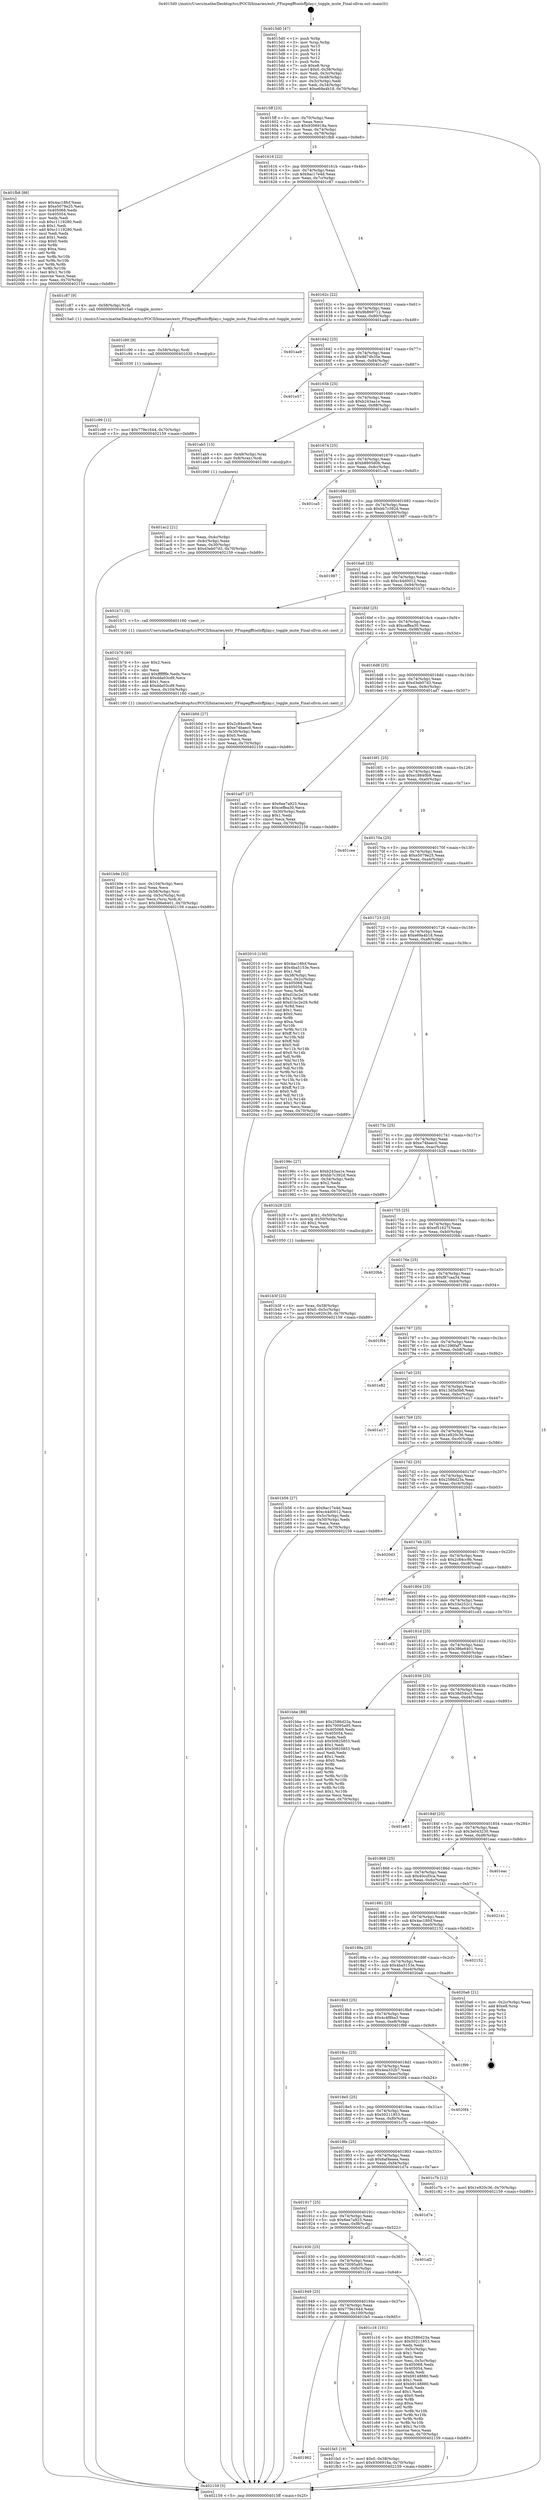 digraph "0x4015d0" {
  label = "0x4015d0 (/mnt/c/Users/mathe/Desktop/tcc/POCII/binaries/extr_FFmpegfftoolsffplay.c_toggle_mute_Final-ollvm.out::main(0))"
  labelloc = "t"
  node[shape=record]

  Entry [label="",width=0.3,height=0.3,shape=circle,fillcolor=black,style=filled]
  "0x4015ff" [label="{
     0x4015ff [23]\l
     | [instrs]\l
     &nbsp;&nbsp;0x4015ff \<+3\>: mov -0x70(%rbp),%eax\l
     &nbsp;&nbsp;0x401602 \<+2\>: mov %eax,%ecx\l
     &nbsp;&nbsp;0x401604 \<+6\>: sub $0x9306918a,%ecx\l
     &nbsp;&nbsp;0x40160a \<+3\>: mov %eax,-0x74(%rbp)\l
     &nbsp;&nbsp;0x40160d \<+3\>: mov %ecx,-0x78(%rbp)\l
     &nbsp;&nbsp;0x401610 \<+6\>: je 0000000000401fb8 \<main+0x9e8\>\l
  }"]
  "0x401fb8" [label="{
     0x401fb8 [88]\l
     | [instrs]\l
     &nbsp;&nbsp;0x401fb8 \<+5\>: mov $0x4ac18fcf,%eax\l
     &nbsp;&nbsp;0x401fbd \<+5\>: mov $0xe5079e25,%ecx\l
     &nbsp;&nbsp;0x401fc2 \<+7\>: mov 0x405068,%edx\l
     &nbsp;&nbsp;0x401fc9 \<+7\>: mov 0x405054,%esi\l
     &nbsp;&nbsp;0x401fd0 \<+2\>: mov %edx,%edi\l
     &nbsp;&nbsp;0x401fd2 \<+6\>: sub $0xc1119280,%edi\l
     &nbsp;&nbsp;0x401fd8 \<+3\>: sub $0x1,%edi\l
     &nbsp;&nbsp;0x401fdb \<+6\>: add $0xc1119280,%edi\l
     &nbsp;&nbsp;0x401fe1 \<+3\>: imul %edi,%edx\l
     &nbsp;&nbsp;0x401fe4 \<+3\>: and $0x1,%edx\l
     &nbsp;&nbsp;0x401fe7 \<+3\>: cmp $0x0,%edx\l
     &nbsp;&nbsp;0x401fea \<+4\>: sete %r8b\l
     &nbsp;&nbsp;0x401fee \<+3\>: cmp $0xa,%esi\l
     &nbsp;&nbsp;0x401ff1 \<+4\>: setl %r9b\l
     &nbsp;&nbsp;0x401ff5 \<+3\>: mov %r8b,%r10b\l
     &nbsp;&nbsp;0x401ff8 \<+3\>: and %r9b,%r10b\l
     &nbsp;&nbsp;0x401ffb \<+3\>: xor %r9b,%r8b\l
     &nbsp;&nbsp;0x401ffe \<+3\>: or %r8b,%r10b\l
     &nbsp;&nbsp;0x402001 \<+4\>: test $0x1,%r10b\l
     &nbsp;&nbsp;0x402005 \<+3\>: cmovne %ecx,%eax\l
     &nbsp;&nbsp;0x402008 \<+3\>: mov %eax,-0x70(%rbp)\l
     &nbsp;&nbsp;0x40200b \<+5\>: jmp 0000000000402159 \<main+0xb89\>\l
  }"]
  "0x401616" [label="{
     0x401616 [22]\l
     | [instrs]\l
     &nbsp;&nbsp;0x401616 \<+5\>: jmp 000000000040161b \<main+0x4b\>\l
     &nbsp;&nbsp;0x40161b \<+3\>: mov -0x74(%rbp),%eax\l
     &nbsp;&nbsp;0x40161e \<+5\>: sub $0x9ac17e4d,%eax\l
     &nbsp;&nbsp;0x401623 \<+3\>: mov %eax,-0x7c(%rbp)\l
     &nbsp;&nbsp;0x401626 \<+6\>: je 0000000000401c87 \<main+0x6b7\>\l
  }"]
  Exit [label="",width=0.3,height=0.3,shape=circle,fillcolor=black,style=filled,peripheries=2]
  "0x401c87" [label="{
     0x401c87 [9]\l
     | [instrs]\l
     &nbsp;&nbsp;0x401c87 \<+4\>: mov -0x58(%rbp),%rdi\l
     &nbsp;&nbsp;0x401c8b \<+5\>: call 00000000004015a0 \<toggle_mute\>\l
     | [calls]\l
     &nbsp;&nbsp;0x4015a0 \{1\} (/mnt/c/Users/mathe/Desktop/tcc/POCII/binaries/extr_FFmpegfftoolsffplay.c_toggle_mute_Final-ollvm.out::toggle_mute)\l
  }"]
  "0x40162c" [label="{
     0x40162c [22]\l
     | [instrs]\l
     &nbsp;&nbsp;0x40162c \<+5\>: jmp 0000000000401631 \<main+0x61\>\l
     &nbsp;&nbsp;0x401631 \<+3\>: mov -0x74(%rbp),%eax\l
     &nbsp;&nbsp;0x401634 \<+5\>: sub $0x9b869712,%eax\l
     &nbsp;&nbsp;0x401639 \<+3\>: mov %eax,-0x80(%rbp)\l
     &nbsp;&nbsp;0x40163c \<+6\>: je 0000000000401aa9 \<main+0x4d9\>\l
  }"]
  "0x401962" [label="{
     0x401962\l
  }", style=dashed]
  "0x401aa9" [label="{
     0x401aa9\l
  }", style=dashed]
  "0x401642" [label="{
     0x401642 [25]\l
     | [instrs]\l
     &nbsp;&nbsp;0x401642 \<+5\>: jmp 0000000000401647 \<main+0x77\>\l
     &nbsp;&nbsp;0x401647 \<+3\>: mov -0x74(%rbp),%eax\l
     &nbsp;&nbsp;0x40164a \<+5\>: sub $0x9d74b35e,%eax\l
     &nbsp;&nbsp;0x40164f \<+6\>: mov %eax,-0x84(%rbp)\l
     &nbsp;&nbsp;0x401655 \<+6\>: je 0000000000401e57 \<main+0x887\>\l
  }"]
  "0x401fa5" [label="{
     0x401fa5 [19]\l
     | [instrs]\l
     &nbsp;&nbsp;0x401fa5 \<+7\>: movl $0x0,-0x38(%rbp)\l
     &nbsp;&nbsp;0x401fac \<+7\>: movl $0x9306918a,-0x70(%rbp)\l
     &nbsp;&nbsp;0x401fb3 \<+5\>: jmp 0000000000402159 \<main+0xb89\>\l
  }"]
  "0x401e57" [label="{
     0x401e57\l
  }", style=dashed]
  "0x40165b" [label="{
     0x40165b [25]\l
     | [instrs]\l
     &nbsp;&nbsp;0x40165b \<+5\>: jmp 0000000000401660 \<main+0x90\>\l
     &nbsp;&nbsp;0x401660 \<+3\>: mov -0x74(%rbp),%eax\l
     &nbsp;&nbsp;0x401663 \<+5\>: sub $0xb243aa1e,%eax\l
     &nbsp;&nbsp;0x401668 \<+6\>: mov %eax,-0x88(%rbp)\l
     &nbsp;&nbsp;0x40166e \<+6\>: je 0000000000401ab5 \<main+0x4e5\>\l
  }"]
  "0x401c99" [label="{
     0x401c99 [12]\l
     | [instrs]\l
     &nbsp;&nbsp;0x401c99 \<+7\>: movl $0x779e1644,-0x70(%rbp)\l
     &nbsp;&nbsp;0x401ca0 \<+5\>: jmp 0000000000402159 \<main+0xb89\>\l
  }"]
  "0x401ab5" [label="{
     0x401ab5 [13]\l
     | [instrs]\l
     &nbsp;&nbsp;0x401ab5 \<+4\>: mov -0x48(%rbp),%rax\l
     &nbsp;&nbsp;0x401ab9 \<+4\>: mov 0x8(%rax),%rdi\l
     &nbsp;&nbsp;0x401abd \<+5\>: call 0000000000401060 \<atoi@plt\>\l
     | [calls]\l
     &nbsp;&nbsp;0x401060 \{1\} (unknown)\l
  }"]
  "0x401674" [label="{
     0x401674 [25]\l
     | [instrs]\l
     &nbsp;&nbsp;0x401674 \<+5\>: jmp 0000000000401679 \<main+0xa9\>\l
     &nbsp;&nbsp;0x401679 \<+3\>: mov -0x74(%rbp),%eax\l
     &nbsp;&nbsp;0x40167c \<+5\>: sub $0xb8805d0b,%eax\l
     &nbsp;&nbsp;0x401681 \<+6\>: mov %eax,-0x8c(%rbp)\l
     &nbsp;&nbsp;0x401687 \<+6\>: je 0000000000401ca5 \<main+0x6d5\>\l
  }"]
  "0x401c90" [label="{
     0x401c90 [9]\l
     | [instrs]\l
     &nbsp;&nbsp;0x401c90 \<+4\>: mov -0x58(%rbp),%rdi\l
     &nbsp;&nbsp;0x401c94 \<+5\>: call 0000000000401030 \<free@plt\>\l
     | [calls]\l
     &nbsp;&nbsp;0x401030 \{1\} (unknown)\l
  }"]
  "0x401ca5" [label="{
     0x401ca5\l
  }", style=dashed]
  "0x40168d" [label="{
     0x40168d [25]\l
     | [instrs]\l
     &nbsp;&nbsp;0x40168d \<+5\>: jmp 0000000000401692 \<main+0xc2\>\l
     &nbsp;&nbsp;0x401692 \<+3\>: mov -0x74(%rbp),%eax\l
     &nbsp;&nbsp;0x401695 \<+5\>: sub $0xbb7c392d,%eax\l
     &nbsp;&nbsp;0x40169a \<+6\>: mov %eax,-0x90(%rbp)\l
     &nbsp;&nbsp;0x4016a0 \<+6\>: je 0000000000401987 \<main+0x3b7\>\l
  }"]
  "0x401949" [label="{
     0x401949 [25]\l
     | [instrs]\l
     &nbsp;&nbsp;0x401949 \<+5\>: jmp 000000000040194e \<main+0x37e\>\l
     &nbsp;&nbsp;0x40194e \<+3\>: mov -0x74(%rbp),%eax\l
     &nbsp;&nbsp;0x401951 \<+5\>: sub $0x779e1644,%eax\l
     &nbsp;&nbsp;0x401956 \<+6\>: mov %eax,-0x100(%rbp)\l
     &nbsp;&nbsp;0x40195c \<+6\>: je 0000000000401fa5 \<main+0x9d5\>\l
  }"]
  "0x401987" [label="{
     0x401987\l
  }", style=dashed]
  "0x4016a6" [label="{
     0x4016a6 [25]\l
     | [instrs]\l
     &nbsp;&nbsp;0x4016a6 \<+5\>: jmp 00000000004016ab \<main+0xdb\>\l
     &nbsp;&nbsp;0x4016ab \<+3\>: mov -0x74(%rbp),%eax\l
     &nbsp;&nbsp;0x4016ae \<+5\>: sub $0xc44d0012,%eax\l
     &nbsp;&nbsp;0x4016b3 \<+6\>: mov %eax,-0x94(%rbp)\l
     &nbsp;&nbsp;0x4016b9 \<+6\>: je 0000000000401b71 \<main+0x5a1\>\l
  }"]
  "0x401c16" [label="{
     0x401c16 [101]\l
     | [instrs]\l
     &nbsp;&nbsp;0x401c16 \<+5\>: mov $0x2586d23a,%eax\l
     &nbsp;&nbsp;0x401c1b \<+5\>: mov $0x50211853,%ecx\l
     &nbsp;&nbsp;0x401c20 \<+2\>: xor %edx,%edx\l
     &nbsp;&nbsp;0x401c22 \<+3\>: mov -0x5c(%rbp),%esi\l
     &nbsp;&nbsp;0x401c25 \<+3\>: sub $0x1,%edx\l
     &nbsp;&nbsp;0x401c28 \<+2\>: sub %edx,%esi\l
     &nbsp;&nbsp;0x401c2a \<+3\>: mov %esi,-0x5c(%rbp)\l
     &nbsp;&nbsp;0x401c2d \<+7\>: mov 0x405068,%edx\l
     &nbsp;&nbsp;0x401c34 \<+7\>: mov 0x405054,%esi\l
     &nbsp;&nbsp;0x401c3b \<+2\>: mov %edx,%edi\l
     &nbsp;&nbsp;0x401c3d \<+6\>: sub $0xb9148880,%edi\l
     &nbsp;&nbsp;0x401c43 \<+3\>: sub $0x1,%edi\l
     &nbsp;&nbsp;0x401c46 \<+6\>: add $0xb9148880,%edi\l
     &nbsp;&nbsp;0x401c4c \<+3\>: imul %edi,%edx\l
     &nbsp;&nbsp;0x401c4f \<+3\>: and $0x1,%edx\l
     &nbsp;&nbsp;0x401c52 \<+3\>: cmp $0x0,%edx\l
     &nbsp;&nbsp;0x401c55 \<+4\>: sete %r8b\l
     &nbsp;&nbsp;0x401c59 \<+3\>: cmp $0xa,%esi\l
     &nbsp;&nbsp;0x401c5c \<+4\>: setl %r9b\l
     &nbsp;&nbsp;0x401c60 \<+3\>: mov %r8b,%r10b\l
     &nbsp;&nbsp;0x401c63 \<+3\>: and %r9b,%r10b\l
     &nbsp;&nbsp;0x401c66 \<+3\>: xor %r9b,%r8b\l
     &nbsp;&nbsp;0x401c69 \<+3\>: or %r8b,%r10b\l
     &nbsp;&nbsp;0x401c6c \<+4\>: test $0x1,%r10b\l
     &nbsp;&nbsp;0x401c70 \<+3\>: cmovne %ecx,%eax\l
     &nbsp;&nbsp;0x401c73 \<+3\>: mov %eax,-0x70(%rbp)\l
     &nbsp;&nbsp;0x401c76 \<+5\>: jmp 0000000000402159 \<main+0xb89\>\l
  }"]
  "0x401b71" [label="{
     0x401b71 [5]\l
     | [instrs]\l
     &nbsp;&nbsp;0x401b71 \<+5\>: call 0000000000401160 \<next_i\>\l
     | [calls]\l
     &nbsp;&nbsp;0x401160 \{1\} (/mnt/c/Users/mathe/Desktop/tcc/POCII/binaries/extr_FFmpegfftoolsffplay.c_toggle_mute_Final-ollvm.out::next_i)\l
  }"]
  "0x4016bf" [label="{
     0x4016bf [25]\l
     | [instrs]\l
     &nbsp;&nbsp;0x4016bf \<+5\>: jmp 00000000004016c4 \<main+0xf4\>\l
     &nbsp;&nbsp;0x4016c4 \<+3\>: mov -0x74(%rbp),%eax\l
     &nbsp;&nbsp;0x4016c7 \<+5\>: sub $0xceffea30,%eax\l
     &nbsp;&nbsp;0x4016cc \<+6\>: mov %eax,-0x98(%rbp)\l
     &nbsp;&nbsp;0x4016d2 \<+6\>: je 0000000000401b0d \<main+0x53d\>\l
  }"]
  "0x401930" [label="{
     0x401930 [25]\l
     | [instrs]\l
     &nbsp;&nbsp;0x401930 \<+5\>: jmp 0000000000401935 \<main+0x365\>\l
     &nbsp;&nbsp;0x401935 \<+3\>: mov -0x74(%rbp),%eax\l
     &nbsp;&nbsp;0x401938 \<+5\>: sub $0x70095a95,%eax\l
     &nbsp;&nbsp;0x40193d \<+6\>: mov %eax,-0xfc(%rbp)\l
     &nbsp;&nbsp;0x401943 \<+6\>: je 0000000000401c16 \<main+0x646\>\l
  }"]
  "0x401b0d" [label="{
     0x401b0d [27]\l
     | [instrs]\l
     &nbsp;&nbsp;0x401b0d \<+5\>: mov $0x2c84cc9b,%eax\l
     &nbsp;&nbsp;0x401b12 \<+5\>: mov $0xe74baec0,%ecx\l
     &nbsp;&nbsp;0x401b17 \<+3\>: mov -0x30(%rbp),%edx\l
     &nbsp;&nbsp;0x401b1a \<+3\>: cmp $0x0,%edx\l
     &nbsp;&nbsp;0x401b1d \<+3\>: cmove %ecx,%eax\l
     &nbsp;&nbsp;0x401b20 \<+3\>: mov %eax,-0x70(%rbp)\l
     &nbsp;&nbsp;0x401b23 \<+5\>: jmp 0000000000402159 \<main+0xb89\>\l
  }"]
  "0x4016d8" [label="{
     0x4016d8 [25]\l
     | [instrs]\l
     &nbsp;&nbsp;0x4016d8 \<+5\>: jmp 00000000004016dd \<main+0x10d\>\l
     &nbsp;&nbsp;0x4016dd \<+3\>: mov -0x74(%rbp),%eax\l
     &nbsp;&nbsp;0x4016e0 \<+5\>: sub $0xd3eb07d3,%eax\l
     &nbsp;&nbsp;0x4016e5 \<+6\>: mov %eax,-0x9c(%rbp)\l
     &nbsp;&nbsp;0x4016eb \<+6\>: je 0000000000401ad7 \<main+0x507\>\l
  }"]
  "0x401af2" [label="{
     0x401af2\l
  }", style=dashed]
  "0x401ad7" [label="{
     0x401ad7 [27]\l
     | [instrs]\l
     &nbsp;&nbsp;0x401ad7 \<+5\>: mov $0x6ee7a923,%eax\l
     &nbsp;&nbsp;0x401adc \<+5\>: mov $0xceffea30,%ecx\l
     &nbsp;&nbsp;0x401ae1 \<+3\>: mov -0x30(%rbp),%edx\l
     &nbsp;&nbsp;0x401ae4 \<+3\>: cmp $0x1,%edx\l
     &nbsp;&nbsp;0x401ae7 \<+3\>: cmovl %ecx,%eax\l
     &nbsp;&nbsp;0x401aea \<+3\>: mov %eax,-0x70(%rbp)\l
     &nbsp;&nbsp;0x401aed \<+5\>: jmp 0000000000402159 \<main+0xb89\>\l
  }"]
  "0x4016f1" [label="{
     0x4016f1 [25]\l
     | [instrs]\l
     &nbsp;&nbsp;0x4016f1 \<+5\>: jmp 00000000004016f6 \<main+0x126\>\l
     &nbsp;&nbsp;0x4016f6 \<+3\>: mov -0x74(%rbp),%eax\l
     &nbsp;&nbsp;0x4016f9 \<+5\>: sub $0xe18840b9,%eax\l
     &nbsp;&nbsp;0x4016fe \<+6\>: mov %eax,-0xa0(%rbp)\l
     &nbsp;&nbsp;0x401704 \<+6\>: je 0000000000401cee \<main+0x71e\>\l
  }"]
  "0x401917" [label="{
     0x401917 [25]\l
     | [instrs]\l
     &nbsp;&nbsp;0x401917 \<+5\>: jmp 000000000040191c \<main+0x34c\>\l
     &nbsp;&nbsp;0x40191c \<+3\>: mov -0x74(%rbp),%eax\l
     &nbsp;&nbsp;0x40191f \<+5\>: sub $0x6ee7a923,%eax\l
     &nbsp;&nbsp;0x401924 \<+6\>: mov %eax,-0xf8(%rbp)\l
     &nbsp;&nbsp;0x40192a \<+6\>: je 0000000000401af2 \<main+0x522\>\l
  }"]
  "0x401cee" [label="{
     0x401cee\l
  }", style=dashed]
  "0x40170a" [label="{
     0x40170a [25]\l
     | [instrs]\l
     &nbsp;&nbsp;0x40170a \<+5\>: jmp 000000000040170f \<main+0x13f\>\l
     &nbsp;&nbsp;0x40170f \<+3\>: mov -0x74(%rbp),%eax\l
     &nbsp;&nbsp;0x401712 \<+5\>: sub $0xe5079e25,%eax\l
     &nbsp;&nbsp;0x401717 \<+6\>: mov %eax,-0xa4(%rbp)\l
     &nbsp;&nbsp;0x40171d \<+6\>: je 0000000000402010 \<main+0xa40\>\l
  }"]
  "0x401d7e" [label="{
     0x401d7e\l
  }", style=dashed]
  "0x402010" [label="{
     0x402010 [150]\l
     | [instrs]\l
     &nbsp;&nbsp;0x402010 \<+5\>: mov $0x4ac18fcf,%eax\l
     &nbsp;&nbsp;0x402015 \<+5\>: mov $0x4ba5153e,%ecx\l
     &nbsp;&nbsp;0x40201a \<+2\>: mov $0x1,%dl\l
     &nbsp;&nbsp;0x40201c \<+3\>: mov -0x38(%rbp),%esi\l
     &nbsp;&nbsp;0x40201f \<+3\>: mov %esi,-0x2c(%rbp)\l
     &nbsp;&nbsp;0x402022 \<+7\>: mov 0x405068,%esi\l
     &nbsp;&nbsp;0x402029 \<+7\>: mov 0x405054,%edi\l
     &nbsp;&nbsp;0x402030 \<+3\>: mov %esi,%r8d\l
     &nbsp;&nbsp;0x402033 \<+7\>: sub $0xd1bc2e29,%r8d\l
     &nbsp;&nbsp;0x40203a \<+4\>: sub $0x1,%r8d\l
     &nbsp;&nbsp;0x40203e \<+7\>: add $0xd1bc2e29,%r8d\l
     &nbsp;&nbsp;0x402045 \<+4\>: imul %r8d,%esi\l
     &nbsp;&nbsp;0x402049 \<+3\>: and $0x1,%esi\l
     &nbsp;&nbsp;0x40204c \<+3\>: cmp $0x0,%esi\l
     &nbsp;&nbsp;0x40204f \<+4\>: sete %r9b\l
     &nbsp;&nbsp;0x402053 \<+3\>: cmp $0xa,%edi\l
     &nbsp;&nbsp;0x402056 \<+4\>: setl %r10b\l
     &nbsp;&nbsp;0x40205a \<+3\>: mov %r9b,%r11b\l
     &nbsp;&nbsp;0x40205d \<+4\>: xor $0xff,%r11b\l
     &nbsp;&nbsp;0x402061 \<+3\>: mov %r10b,%bl\l
     &nbsp;&nbsp;0x402064 \<+3\>: xor $0xff,%bl\l
     &nbsp;&nbsp;0x402067 \<+3\>: xor $0x0,%dl\l
     &nbsp;&nbsp;0x40206a \<+3\>: mov %r11b,%r14b\l
     &nbsp;&nbsp;0x40206d \<+4\>: and $0x0,%r14b\l
     &nbsp;&nbsp;0x402071 \<+3\>: and %dl,%r9b\l
     &nbsp;&nbsp;0x402074 \<+3\>: mov %bl,%r15b\l
     &nbsp;&nbsp;0x402077 \<+4\>: and $0x0,%r15b\l
     &nbsp;&nbsp;0x40207b \<+3\>: and %dl,%r10b\l
     &nbsp;&nbsp;0x40207e \<+3\>: or %r9b,%r14b\l
     &nbsp;&nbsp;0x402081 \<+3\>: or %r10b,%r15b\l
     &nbsp;&nbsp;0x402084 \<+3\>: xor %r15b,%r14b\l
     &nbsp;&nbsp;0x402087 \<+3\>: or %bl,%r11b\l
     &nbsp;&nbsp;0x40208a \<+4\>: xor $0xff,%r11b\l
     &nbsp;&nbsp;0x40208e \<+3\>: or $0x0,%dl\l
     &nbsp;&nbsp;0x402091 \<+3\>: and %dl,%r11b\l
     &nbsp;&nbsp;0x402094 \<+3\>: or %r11b,%r14b\l
     &nbsp;&nbsp;0x402097 \<+4\>: test $0x1,%r14b\l
     &nbsp;&nbsp;0x40209b \<+3\>: cmovne %ecx,%eax\l
     &nbsp;&nbsp;0x40209e \<+3\>: mov %eax,-0x70(%rbp)\l
     &nbsp;&nbsp;0x4020a1 \<+5\>: jmp 0000000000402159 \<main+0xb89\>\l
  }"]
  "0x401723" [label="{
     0x401723 [25]\l
     | [instrs]\l
     &nbsp;&nbsp;0x401723 \<+5\>: jmp 0000000000401728 \<main+0x158\>\l
     &nbsp;&nbsp;0x401728 \<+3\>: mov -0x74(%rbp),%eax\l
     &nbsp;&nbsp;0x40172b \<+5\>: sub $0xe69a4b18,%eax\l
     &nbsp;&nbsp;0x401730 \<+6\>: mov %eax,-0xa8(%rbp)\l
     &nbsp;&nbsp;0x401736 \<+6\>: je 000000000040196c \<main+0x39c\>\l
  }"]
  "0x4018fe" [label="{
     0x4018fe [25]\l
     | [instrs]\l
     &nbsp;&nbsp;0x4018fe \<+5\>: jmp 0000000000401903 \<main+0x333\>\l
     &nbsp;&nbsp;0x401903 \<+3\>: mov -0x74(%rbp),%eax\l
     &nbsp;&nbsp;0x401906 \<+5\>: sub $0x6af4eaea,%eax\l
     &nbsp;&nbsp;0x40190b \<+6\>: mov %eax,-0xf4(%rbp)\l
     &nbsp;&nbsp;0x401911 \<+6\>: je 0000000000401d7e \<main+0x7ae\>\l
  }"]
  "0x40196c" [label="{
     0x40196c [27]\l
     | [instrs]\l
     &nbsp;&nbsp;0x40196c \<+5\>: mov $0xb243aa1e,%eax\l
     &nbsp;&nbsp;0x401971 \<+5\>: mov $0xbb7c392d,%ecx\l
     &nbsp;&nbsp;0x401976 \<+3\>: mov -0x34(%rbp),%edx\l
     &nbsp;&nbsp;0x401979 \<+3\>: cmp $0x2,%edx\l
     &nbsp;&nbsp;0x40197c \<+3\>: cmovne %ecx,%eax\l
     &nbsp;&nbsp;0x40197f \<+3\>: mov %eax,-0x70(%rbp)\l
     &nbsp;&nbsp;0x401982 \<+5\>: jmp 0000000000402159 \<main+0xb89\>\l
  }"]
  "0x40173c" [label="{
     0x40173c [25]\l
     | [instrs]\l
     &nbsp;&nbsp;0x40173c \<+5\>: jmp 0000000000401741 \<main+0x171\>\l
     &nbsp;&nbsp;0x401741 \<+3\>: mov -0x74(%rbp),%eax\l
     &nbsp;&nbsp;0x401744 \<+5\>: sub $0xe74baec0,%eax\l
     &nbsp;&nbsp;0x401749 \<+6\>: mov %eax,-0xac(%rbp)\l
     &nbsp;&nbsp;0x40174f \<+6\>: je 0000000000401b28 \<main+0x558\>\l
  }"]
  "0x402159" [label="{
     0x402159 [5]\l
     | [instrs]\l
     &nbsp;&nbsp;0x402159 \<+5\>: jmp 00000000004015ff \<main+0x2f\>\l
  }"]
  "0x4015d0" [label="{
     0x4015d0 [47]\l
     | [instrs]\l
     &nbsp;&nbsp;0x4015d0 \<+1\>: push %rbp\l
     &nbsp;&nbsp;0x4015d1 \<+3\>: mov %rsp,%rbp\l
     &nbsp;&nbsp;0x4015d4 \<+2\>: push %r15\l
     &nbsp;&nbsp;0x4015d6 \<+2\>: push %r14\l
     &nbsp;&nbsp;0x4015d8 \<+2\>: push %r13\l
     &nbsp;&nbsp;0x4015da \<+2\>: push %r12\l
     &nbsp;&nbsp;0x4015dc \<+1\>: push %rbx\l
     &nbsp;&nbsp;0x4015dd \<+7\>: sub $0xe8,%rsp\l
     &nbsp;&nbsp;0x4015e4 \<+7\>: movl $0x0,-0x38(%rbp)\l
     &nbsp;&nbsp;0x4015eb \<+3\>: mov %edi,-0x3c(%rbp)\l
     &nbsp;&nbsp;0x4015ee \<+4\>: mov %rsi,-0x48(%rbp)\l
     &nbsp;&nbsp;0x4015f2 \<+3\>: mov -0x3c(%rbp),%edi\l
     &nbsp;&nbsp;0x4015f5 \<+3\>: mov %edi,-0x34(%rbp)\l
     &nbsp;&nbsp;0x4015f8 \<+7\>: movl $0xe69a4b18,-0x70(%rbp)\l
  }"]
  "0x401ac2" [label="{
     0x401ac2 [21]\l
     | [instrs]\l
     &nbsp;&nbsp;0x401ac2 \<+3\>: mov %eax,-0x4c(%rbp)\l
     &nbsp;&nbsp;0x401ac5 \<+3\>: mov -0x4c(%rbp),%eax\l
     &nbsp;&nbsp;0x401ac8 \<+3\>: mov %eax,-0x30(%rbp)\l
     &nbsp;&nbsp;0x401acb \<+7\>: movl $0xd3eb07d3,-0x70(%rbp)\l
     &nbsp;&nbsp;0x401ad2 \<+5\>: jmp 0000000000402159 \<main+0xb89\>\l
  }"]
  "0x401c7b" [label="{
     0x401c7b [12]\l
     | [instrs]\l
     &nbsp;&nbsp;0x401c7b \<+7\>: movl $0x1e920c36,-0x70(%rbp)\l
     &nbsp;&nbsp;0x401c82 \<+5\>: jmp 0000000000402159 \<main+0xb89\>\l
  }"]
  "0x401b28" [label="{
     0x401b28 [23]\l
     | [instrs]\l
     &nbsp;&nbsp;0x401b28 \<+7\>: movl $0x1,-0x50(%rbp)\l
     &nbsp;&nbsp;0x401b2f \<+4\>: movslq -0x50(%rbp),%rax\l
     &nbsp;&nbsp;0x401b33 \<+4\>: shl $0x2,%rax\l
     &nbsp;&nbsp;0x401b37 \<+3\>: mov %rax,%rdi\l
     &nbsp;&nbsp;0x401b3a \<+5\>: call 0000000000401050 \<malloc@plt\>\l
     | [calls]\l
     &nbsp;&nbsp;0x401050 \{1\} (unknown)\l
  }"]
  "0x401755" [label="{
     0x401755 [25]\l
     | [instrs]\l
     &nbsp;&nbsp;0x401755 \<+5\>: jmp 000000000040175a \<main+0x18a\>\l
     &nbsp;&nbsp;0x40175a \<+3\>: mov -0x74(%rbp),%eax\l
     &nbsp;&nbsp;0x40175d \<+5\>: sub $0xef51627f,%eax\l
     &nbsp;&nbsp;0x401762 \<+6\>: mov %eax,-0xb0(%rbp)\l
     &nbsp;&nbsp;0x401768 \<+6\>: je 00000000004020bb \<main+0xaeb\>\l
  }"]
  "0x401b3f" [label="{
     0x401b3f [23]\l
     | [instrs]\l
     &nbsp;&nbsp;0x401b3f \<+4\>: mov %rax,-0x58(%rbp)\l
     &nbsp;&nbsp;0x401b43 \<+7\>: movl $0x0,-0x5c(%rbp)\l
     &nbsp;&nbsp;0x401b4a \<+7\>: movl $0x1e920c36,-0x70(%rbp)\l
     &nbsp;&nbsp;0x401b51 \<+5\>: jmp 0000000000402159 \<main+0xb89\>\l
  }"]
  "0x4018e5" [label="{
     0x4018e5 [25]\l
     | [instrs]\l
     &nbsp;&nbsp;0x4018e5 \<+5\>: jmp 00000000004018ea \<main+0x31a\>\l
     &nbsp;&nbsp;0x4018ea \<+3\>: mov -0x74(%rbp),%eax\l
     &nbsp;&nbsp;0x4018ed \<+5\>: sub $0x50211853,%eax\l
     &nbsp;&nbsp;0x4018f2 \<+6\>: mov %eax,-0xf0(%rbp)\l
     &nbsp;&nbsp;0x4018f8 \<+6\>: je 0000000000401c7b \<main+0x6ab\>\l
  }"]
  "0x4020bb" [label="{
     0x4020bb\l
  }", style=dashed]
  "0x40176e" [label="{
     0x40176e [25]\l
     | [instrs]\l
     &nbsp;&nbsp;0x40176e \<+5\>: jmp 0000000000401773 \<main+0x1a3\>\l
     &nbsp;&nbsp;0x401773 \<+3\>: mov -0x74(%rbp),%eax\l
     &nbsp;&nbsp;0x401776 \<+5\>: sub $0xf87caa34,%eax\l
     &nbsp;&nbsp;0x40177b \<+6\>: mov %eax,-0xb4(%rbp)\l
     &nbsp;&nbsp;0x401781 \<+6\>: je 0000000000401f04 \<main+0x934\>\l
  }"]
  "0x4020f4" [label="{
     0x4020f4\l
  }", style=dashed]
  "0x401f04" [label="{
     0x401f04\l
  }", style=dashed]
  "0x401787" [label="{
     0x401787 [25]\l
     | [instrs]\l
     &nbsp;&nbsp;0x401787 \<+5\>: jmp 000000000040178c \<main+0x1bc\>\l
     &nbsp;&nbsp;0x40178c \<+3\>: mov -0x74(%rbp),%eax\l
     &nbsp;&nbsp;0x40178f \<+5\>: sub $0x1296faf7,%eax\l
     &nbsp;&nbsp;0x401794 \<+6\>: mov %eax,-0xb8(%rbp)\l
     &nbsp;&nbsp;0x40179a \<+6\>: je 0000000000401e82 \<main+0x8b2\>\l
  }"]
  "0x4018cc" [label="{
     0x4018cc [25]\l
     | [instrs]\l
     &nbsp;&nbsp;0x4018cc \<+5\>: jmp 00000000004018d1 \<main+0x301\>\l
     &nbsp;&nbsp;0x4018d1 \<+3\>: mov -0x74(%rbp),%eax\l
     &nbsp;&nbsp;0x4018d4 \<+5\>: sub $0x4ea332b7,%eax\l
     &nbsp;&nbsp;0x4018d9 \<+6\>: mov %eax,-0xec(%rbp)\l
     &nbsp;&nbsp;0x4018df \<+6\>: je 00000000004020f4 \<main+0xb24\>\l
  }"]
  "0x401e82" [label="{
     0x401e82\l
  }", style=dashed]
  "0x4017a0" [label="{
     0x4017a0 [25]\l
     | [instrs]\l
     &nbsp;&nbsp;0x4017a0 \<+5\>: jmp 00000000004017a5 \<main+0x1d5\>\l
     &nbsp;&nbsp;0x4017a5 \<+3\>: mov -0x74(%rbp),%eax\l
     &nbsp;&nbsp;0x4017a8 \<+5\>: sub $0x13d5a5b8,%eax\l
     &nbsp;&nbsp;0x4017ad \<+6\>: mov %eax,-0xbc(%rbp)\l
     &nbsp;&nbsp;0x4017b3 \<+6\>: je 0000000000401a17 \<main+0x447\>\l
  }"]
  "0x401f99" [label="{
     0x401f99\l
  }", style=dashed]
  "0x401a17" [label="{
     0x401a17\l
  }", style=dashed]
  "0x4017b9" [label="{
     0x4017b9 [25]\l
     | [instrs]\l
     &nbsp;&nbsp;0x4017b9 \<+5\>: jmp 00000000004017be \<main+0x1ee\>\l
     &nbsp;&nbsp;0x4017be \<+3\>: mov -0x74(%rbp),%eax\l
     &nbsp;&nbsp;0x4017c1 \<+5\>: sub $0x1e920c36,%eax\l
     &nbsp;&nbsp;0x4017c6 \<+6\>: mov %eax,-0xc0(%rbp)\l
     &nbsp;&nbsp;0x4017cc \<+6\>: je 0000000000401b56 \<main+0x586\>\l
  }"]
  "0x4018b3" [label="{
     0x4018b3 [25]\l
     | [instrs]\l
     &nbsp;&nbsp;0x4018b3 \<+5\>: jmp 00000000004018b8 \<main+0x2e8\>\l
     &nbsp;&nbsp;0x4018b8 \<+3\>: mov -0x74(%rbp),%eax\l
     &nbsp;&nbsp;0x4018bb \<+5\>: sub $0x4c4f8ba3,%eax\l
     &nbsp;&nbsp;0x4018c0 \<+6\>: mov %eax,-0xe8(%rbp)\l
     &nbsp;&nbsp;0x4018c6 \<+6\>: je 0000000000401f99 \<main+0x9c9\>\l
  }"]
  "0x401b56" [label="{
     0x401b56 [27]\l
     | [instrs]\l
     &nbsp;&nbsp;0x401b56 \<+5\>: mov $0x9ac17e4d,%eax\l
     &nbsp;&nbsp;0x401b5b \<+5\>: mov $0xc44d0012,%ecx\l
     &nbsp;&nbsp;0x401b60 \<+3\>: mov -0x5c(%rbp),%edx\l
     &nbsp;&nbsp;0x401b63 \<+3\>: cmp -0x50(%rbp),%edx\l
     &nbsp;&nbsp;0x401b66 \<+3\>: cmovl %ecx,%eax\l
     &nbsp;&nbsp;0x401b69 \<+3\>: mov %eax,-0x70(%rbp)\l
     &nbsp;&nbsp;0x401b6c \<+5\>: jmp 0000000000402159 \<main+0xb89\>\l
  }"]
  "0x4017d2" [label="{
     0x4017d2 [25]\l
     | [instrs]\l
     &nbsp;&nbsp;0x4017d2 \<+5\>: jmp 00000000004017d7 \<main+0x207\>\l
     &nbsp;&nbsp;0x4017d7 \<+3\>: mov -0x74(%rbp),%eax\l
     &nbsp;&nbsp;0x4017da \<+5\>: sub $0x2586d23a,%eax\l
     &nbsp;&nbsp;0x4017df \<+6\>: mov %eax,-0xc4(%rbp)\l
     &nbsp;&nbsp;0x4017e5 \<+6\>: je 00000000004020d3 \<main+0xb03\>\l
  }"]
  "0x401b76" [label="{
     0x401b76 [40]\l
     | [instrs]\l
     &nbsp;&nbsp;0x401b76 \<+5\>: mov $0x2,%ecx\l
     &nbsp;&nbsp;0x401b7b \<+1\>: cltd\l
     &nbsp;&nbsp;0x401b7c \<+2\>: idiv %ecx\l
     &nbsp;&nbsp;0x401b7e \<+6\>: imul $0xfffffffe,%edx,%ecx\l
     &nbsp;&nbsp;0x401b84 \<+6\>: add $0xdda03cd9,%ecx\l
     &nbsp;&nbsp;0x401b8a \<+3\>: add $0x1,%ecx\l
     &nbsp;&nbsp;0x401b8d \<+6\>: sub $0xdda03cd9,%ecx\l
     &nbsp;&nbsp;0x401b93 \<+6\>: mov %ecx,-0x104(%rbp)\l
     &nbsp;&nbsp;0x401b99 \<+5\>: call 0000000000401160 \<next_i\>\l
     | [calls]\l
     &nbsp;&nbsp;0x401160 \{1\} (/mnt/c/Users/mathe/Desktop/tcc/POCII/binaries/extr_FFmpegfftoolsffplay.c_toggle_mute_Final-ollvm.out::next_i)\l
  }"]
  "0x401b9e" [label="{
     0x401b9e [32]\l
     | [instrs]\l
     &nbsp;&nbsp;0x401b9e \<+6\>: mov -0x104(%rbp),%ecx\l
     &nbsp;&nbsp;0x401ba4 \<+3\>: imul %eax,%ecx\l
     &nbsp;&nbsp;0x401ba7 \<+4\>: mov -0x58(%rbp),%rsi\l
     &nbsp;&nbsp;0x401bab \<+4\>: movslq -0x5c(%rbp),%rdi\l
     &nbsp;&nbsp;0x401baf \<+3\>: mov %ecx,(%rsi,%rdi,4)\l
     &nbsp;&nbsp;0x401bb2 \<+7\>: movl $0x386e6401,-0x70(%rbp)\l
     &nbsp;&nbsp;0x401bb9 \<+5\>: jmp 0000000000402159 \<main+0xb89\>\l
  }"]
  "0x4020a6" [label="{
     0x4020a6 [21]\l
     | [instrs]\l
     &nbsp;&nbsp;0x4020a6 \<+3\>: mov -0x2c(%rbp),%eax\l
     &nbsp;&nbsp;0x4020a9 \<+7\>: add $0xe8,%rsp\l
     &nbsp;&nbsp;0x4020b0 \<+1\>: pop %rbx\l
     &nbsp;&nbsp;0x4020b1 \<+2\>: pop %r12\l
     &nbsp;&nbsp;0x4020b3 \<+2\>: pop %r13\l
     &nbsp;&nbsp;0x4020b5 \<+2\>: pop %r14\l
     &nbsp;&nbsp;0x4020b7 \<+2\>: pop %r15\l
     &nbsp;&nbsp;0x4020b9 \<+1\>: pop %rbp\l
     &nbsp;&nbsp;0x4020ba \<+1\>: ret\l
  }"]
  "0x4020d3" [label="{
     0x4020d3\l
  }", style=dashed]
  "0x4017eb" [label="{
     0x4017eb [25]\l
     | [instrs]\l
     &nbsp;&nbsp;0x4017eb \<+5\>: jmp 00000000004017f0 \<main+0x220\>\l
     &nbsp;&nbsp;0x4017f0 \<+3\>: mov -0x74(%rbp),%eax\l
     &nbsp;&nbsp;0x4017f3 \<+5\>: sub $0x2c84cc9b,%eax\l
     &nbsp;&nbsp;0x4017f8 \<+6\>: mov %eax,-0xc8(%rbp)\l
     &nbsp;&nbsp;0x4017fe \<+6\>: je 0000000000401ea0 \<main+0x8d0\>\l
  }"]
  "0x40189a" [label="{
     0x40189a [25]\l
     | [instrs]\l
     &nbsp;&nbsp;0x40189a \<+5\>: jmp 000000000040189f \<main+0x2cf\>\l
     &nbsp;&nbsp;0x40189f \<+3\>: mov -0x74(%rbp),%eax\l
     &nbsp;&nbsp;0x4018a2 \<+5\>: sub $0x4ba5153e,%eax\l
     &nbsp;&nbsp;0x4018a7 \<+6\>: mov %eax,-0xe4(%rbp)\l
     &nbsp;&nbsp;0x4018ad \<+6\>: je 00000000004020a6 \<main+0xad6\>\l
  }"]
  "0x401ea0" [label="{
     0x401ea0\l
  }", style=dashed]
  "0x401804" [label="{
     0x401804 [25]\l
     | [instrs]\l
     &nbsp;&nbsp;0x401804 \<+5\>: jmp 0000000000401809 \<main+0x239\>\l
     &nbsp;&nbsp;0x401809 \<+3\>: mov -0x74(%rbp),%eax\l
     &nbsp;&nbsp;0x40180c \<+5\>: sub $0x33e252c1,%eax\l
     &nbsp;&nbsp;0x401811 \<+6\>: mov %eax,-0xcc(%rbp)\l
     &nbsp;&nbsp;0x401817 \<+6\>: je 0000000000401cd3 \<main+0x703\>\l
  }"]
  "0x402152" [label="{
     0x402152\l
  }", style=dashed]
  "0x401cd3" [label="{
     0x401cd3\l
  }", style=dashed]
  "0x40181d" [label="{
     0x40181d [25]\l
     | [instrs]\l
     &nbsp;&nbsp;0x40181d \<+5\>: jmp 0000000000401822 \<main+0x252\>\l
     &nbsp;&nbsp;0x401822 \<+3\>: mov -0x74(%rbp),%eax\l
     &nbsp;&nbsp;0x401825 \<+5\>: sub $0x386e6401,%eax\l
     &nbsp;&nbsp;0x40182a \<+6\>: mov %eax,-0xd0(%rbp)\l
     &nbsp;&nbsp;0x401830 \<+6\>: je 0000000000401bbe \<main+0x5ee\>\l
  }"]
  "0x401881" [label="{
     0x401881 [25]\l
     | [instrs]\l
     &nbsp;&nbsp;0x401881 \<+5\>: jmp 0000000000401886 \<main+0x2b6\>\l
     &nbsp;&nbsp;0x401886 \<+3\>: mov -0x74(%rbp),%eax\l
     &nbsp;&nbsp;0x401889 \<+5\>: sub $0x4ac18fcf,%eax\l
     &nbsp;&nbsp;0x40188e \<+6\>: mov %eax,-0xe0(%rbp)\l
     &nbsp;&nbsp;0x401894 \<+6\>: je 0000000000402152 \<main+0xb82\>\l
  }"]
  "0x401bbe" [label="{
     0x401bbe [88]\l
     | [instrs]\l
     &nbsp;&nbsp;0x401bbe \<+5\>: mov $0x2586d23a,%eax\l
     &nbsp;&nbsp;0x401bc3 \<+5\>: mov $0x70095a95,%ecx\l
     &nbsp;&nbsp;0x401bc8 \<+7\>: mov 0x405068,%edx\l
     &nbsp;&nbsp;0x401bcf \<+7\>: mov 0x405054,%esi\l
     &nbsp;&nbsp;0x401bd6 \<+2\>: mov %edx,%edi\l
     &nbsp;&nbsp;0x401bd8 \<+6\>: sub $0x50825853,%edi\l
     &nbsp;&nbsp;0x401bde \<+3\>: sub $0x1,%edi\l
     &nbsp;&nbsp;0x401be1 \<+6\>: add $0x50825853,%edi\l
     &nbsp;&nbsp;0x401be7 \<+3\>: imul %edi,%edx\l
     &nbsp;&nbsp;0x401bea \<+3\>: and $0x1,%edx\l
     &nbsp;&nbsp;0x401bed \<+3\>: cmp $0x0,%edx\l
     &nbsp;&nbsp;0x401bf0 \<+4\>: sete %r8b\l
     &nbsp;&nbsp;0x401bf4 \<+3\>: cmp $0xa,%esi\l
     &nbsp;&nbsp;0x401bf7 \<+4\>: setl %r9b\l
     &nbsp;&nbsp;0x401bfb \<+3\>: mov %r8b,%r10b\l
     &nbsp;&nbsp;0x401bfe \<+3\>: and %r9b,%r10b\l
     &nbsp;&nbsp;0x401c01 \<+3\>: xor %r9b,%r8b\l
     &nbsp;&nbsp;0x401c04 \<+3\>: or %r8b,%r10b\l
     &nbsp;&nbsp;0x401c07 \<+4\>: test $0x1,%r10b\l
     &nbsp;&nbsp;0x401c0b \<+3\>: cmovne %ecx,%eax\l
     &nbsp;&nbsp;0x401c0e \<+3\>: mov %eax,-0x70(%rbp)\l
     &nbsp;&nbsp;0x401c11 \<+5\>: jmp 0000000000402159 \<main+0xb89\>\l
  }"]
  "0x401836" [label="{
     0x401836 [25]\l
     | [instrs]\l
     &nbsp;&nbsp;0x401836 \<+5\>: jmp 000000000040183b \<main+0x26b\>\l
     &nbsp;&nbsp;0x40183b \<+3\>: mov -0x74(%rbp),%eax\l
     &nbsp;&nbsp;0x40183e \<+5\>: sub $0x38d54cc5,%eax\l
     &nbsp;&nbsp;0x401843 \<+6\>: mov %eax,-0xd4(%rbp)\l
     &nbsp;&nbsp;0x401849 \<+6\>: je 0000000000401e63 \<main+0x893\>\l
  }"]
  "0x402141" [label="{
     0x402141\l
  }", style=dashed]
  "0x401e63" [label="{
     0x401e63\l
  }", style=dashed]
  "0x40184f" [label="{
     0x40184f [25]\l
     | [instrs]\l
     &nbsp;&nbsp;0x40184f \<+5\>: jmp 0000000000401854 \<main+0x284\>\l
     &nbsp;&nbsp;0x401854 \<+3\>: mov -0x74(%rbp),%eax\l
     &nbsp;&nbsp;0x401857 \<+5\>: sub $0x3e043230,%eax\l
     &nbsp;&nbsp;0x40185c \<+6\>: mov %eax,-0xd8(%rbp)\l
     &nbsp;&nbsp;0x401862 \<+6\>: je 0000000000401eac \<main+0x8dc\>\l
  }"]
  "0x401868" [label="{
     0x401868 [25]\l
     | [instrs]\l
     &nbsp;&nbsp;0x401868 \<+5\>: jmp 000000000040186d \<main+0x29d\>\l
     &nbsp;&nbsp;0x40186d \<+3\>: mov -0x74(%rbp),%eax\l
     &nbsp;&nbsp;0x401870 \<+5\>: sub $0x40ccf3ca,%eax\l
     &nbsp;&nbsp;0x401875 \<+6\>: mov %eax,-0xdc(%rbp)\l
     &nbsp;&nbsp;0x40187b \<+6\>: je 0000000000402141 \<main+0xb71\>\l
  }"]
  "0x401eac" [label="{
     0x401eac\l
  }", style=dashed]
  Entry -> "0x4015d0" [label=" 1"]
  "0x4015ff" -> "0x401fb8" [label=" 1"]
  "0x4015ff" -> "0x401616" [label=" 15"]
  "0x4020a6" -> Exit [label=" 1"]
  "0x401616" -> "0x401c87" [label=" 1"]
  "0x401616" -> "0x40162c" [label=" 14"]
  "0x402010" -> "0x402159" [label=" 1"]
  "0x40162c" -> "0x401aa9" [label=" 0"]
  "0x40162c" -> "0x401642" [label=" 14"]
  "0x401fb8" -> "0x402159" [label=" 1"]
  "0x401642" -> "0x401e57" [label=" 0"]
  "0x401642" -> "0x40165b" [label=" 14"]
  "0x401fa5" -> "0x402159" [label=" 1"]
  "0x40165b" -> "0x401ab5" [label=" 1"]
  "0x40165b" -> "0x401674" [label=" 13"]
  "0x401949" -> "0x401fa5" [label=" 1"]
  "0x401674" -> "0x401ca5" [label=" 0"]
  "0x401674" -> "0x40168d" [label=" 13"]
  "0x401949" -> "0x401962" [label=" 0"]
  "0x40168d" -> "0x401987" [label=" 0"]
  "0x40168d" -> "0x4016a6" [label=" 13"]
  "0x401c99" -> "0x402159" [label=" 1"]
  "0x4016a6" -> "0x401b71" [label=" 1"]
  "0x4016a6" -> "0x4016bf" [label=" 12"]
  "0x401c90" -> "0x401c99" [label=" 1"]
  "0x4016bf" -> "0x401b0d" [label=" 1"]
  "0x4016bf" -> "0x4016d8" [label=" 11"]
  "0x401c7b" -> "0x402159" [label=" 1"]
  "0x4016d8" -> "0x401ad7" [label=" 1"]
  "0x4016d8" -> "0x4016f1" [label=" 10"]
  "0x401c16" -> "0x402159" [label=" 1"]
  "0x4016f1" -> "0x401cee" [label=" 0"]
  "0x4016f1" -> "0x40170a" [label=" 10"]
  "0x401930" -> "0x401c16" [label=" 1"]
  "0x40170a" -> "0x402010" [label=" 1"]
  "0x40170a" -> "0x401723" [label=" 9"]
  "0x401c87" -> "0x401c90" [label=" 1"]
  "0x401723" -> "0x40196c" [label=" 1"]
  "0x401723" -> "0x40173c" [label=" 8"]
  "0x40196c" -> "0x402159" [label=" 1"]
  "0x4015d0" -> "0x4015ff" [label=" 1"]
  "0x402159" -> "0x4015ff" [label=" 15"]
  "0x401ab5" -> "0x401ac2" [label=" 1"]
  "0x401ac2" -> "0x402159" [label=" 1"]
  "0x401ad7" -> "0x402159" [label=" 1"]
  "0x401b0d" -> "0x402159" [label=" 1"]
  "0x401917" -> "0x401af2" [label=" 0"]
  "0x40173c" -> "0x401b28" [label=" 1"]
  "0x40173c" -> "0x401755" [label=" 7"]
  "0x401b28" -> "0x401b3f" [label=" 1"]
  "0x401b3f" -> "0x402159" [label=" 1"]
  "0x401930" -> "0x401949" [label=" 1"]
  "0x401755" -> "0x4020bb" [label=" 0"]
  "0x401755" -> "0x40176e" [label=" 7"]
  "0x4018fe" -> "0x401d7e" [label=" 0"]
  "0x40176e" -> "0x401f04" [label=" 0"]
  "0x40176e" -> "0x401787" [label=" 7"]
  "0x401917" -> "0x401930" [label=" 2"]
  "0x401787" -> "0x401e82" [label=" 0"]
  "0x401787" -> "0x4017a0" [label=" 7"]
  "0x4018e5" -> "0x401c7b" [label=" 1"]
  "0x4017a0" -> "0x401a17" [label=" 0"]
  "0x4017a0" -> "0x4017b9" [label=" 7"]
  "0x4018fe" -> "0x401917" [label=" 2"]
  "0x4017b9" -> "0x401b56" [label=" 2"]
  "0x4017b9" -> "0x4017d2" [label=" 5"]
  "0x401b56" -> "0x402159" [label=" 2"]
  "0x401b71" -> "0x401b76" [label=" 1"]
  "0x401b76" -> "0x401b9e" [label=" 1"]
  "0x401b9e" -> "0x402159" [label=" 1"]
  "0x4018cc" -> "0x4020f4" [label=" 0"]
  "0x4017d2" -> "0x4020d3" [label=" 0"]
  "0x4017d2" -> "0x4017eb" [label=" 5"]
  "0x4018e5" -> "0x4018fe" [label=" 2"]
  "0x4017eb" -> "0x401ea0" [label=" 0"]
  "0x4017eb" -> "0x401804" [label=" 5"]
  "0x4018b3" -> "0x401f99" [label=" 0"]
  "0x401804" -> "0x401cd3" [label=" 0"]
  "0x401804" -> "0x40181d" [label=" 5"]
  "0x4018cc" -> "0x4018e5" [label=" 3"]
  "0x40181d" -> "0x401bbe" [label=" 1"]
  "0x40181d" -> "0x401836" [label=" 4"]
  "0x401bbe" -> "0x402159" [label=" 1"]
  "0x40189a" -> "0x4020a6" [label=" 1"]
  "0x401836" -> "0x401e63" [label=" 0"]
  "0x401836" -> "0x40184f" [label=" 4"]
  "0x4018b3" -> "0x4018cc" [label=" 3"]
  "0x40184f" -> "0x401eac" [label=" 0"]
  "0x40184f" -> "0x401868" [label=" 4"]
  "0x401881" -> "0x40189a" [label=" 4"]
  "0x401868" -> "0x402141" [label=" 0"]
  "0x401868" -> "0x401881" [label=" 4"]
  "0x40189a" -> "0x4018b3" [label=" 3"]
  "0x401881" -> "0x402152" [label=" 0"]
}
